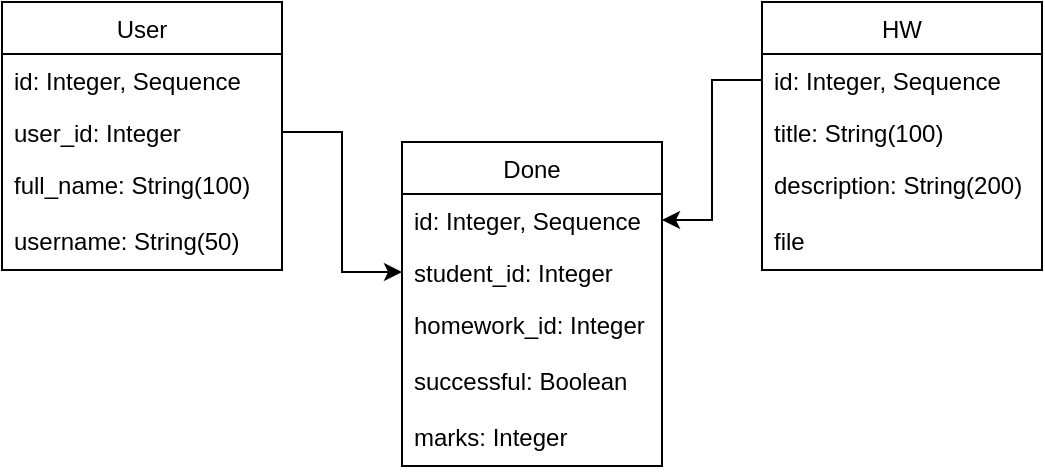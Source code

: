 <mxfile version="13.1.1" type="device"><diagram id="SRsH347r5aNN8QSTXPxD" name="Page-1"><mxGraphModel dx="652" dy="391" grid="1" gridSize="10" guides="1" tooltips="1" connect="1" arrows="1" fold="1" page="1" pageScale="1" pageWidth="827" pageHeight="1169" math="0" shadow="0"><root><mxCell id="0"/><mxCell id="1" parent="0"/><mxCell id="pe6nhHdrsJo41LHULGjr-24" style="edgeStyle=orthogonalEdgeStyle;rounded=0;orthogonalLoop=1;jettySize=auto;html=1;exitX=1;exitY=0.5;exitDx=0;exitDy=0;entryX=0;entryY=0.5;entryDx=0;entryDy=0;" edge="1" parent="1" source="pe6nhHdrsJo41LHULGjr-8" target="pe6nhHdrsJo41LHULGjr-19"><mxGeometry relative="1" as="geometry"/></mxCell><mxCell id="pe6nhHdrsJo41LHULGjr-6" value="User" style="swimlane;fontStyle=0;childLayout=stackLayout;horizontal=1;startSize=26;fillColor=none;horizontalStack=0;resizeParent=1;resizeParentMax=0;resizeLast=0;collapsible=1;marginBottom=0;" vertex="1" parent="1"><mxGeometry x="30" y="40" width="140" height="134" as="geometry"><mxRectangle x="40" y="70" width="60" height="26" as="alternateBounds"/></mxGeometry></mxCell><mxCell id="pe6nhHdrsJo41LHULGjr-7" value="id: Integer, Sequence" style="text;strokeColor=none;fillColor=none;align=left;verticalAlign=top;spacingLeft=4;spacingRight=4;overflow=hidden;rotatable=0;points=[[0,0.5],[1,0.5]];portConstraint=eastwest;" vertex="1" parent="pe6nhHdrsJo41LHULGjr-6"><mxGeometry y="26" width="140" height="26" as="geometry"/></mxCell><mxCell id="pe6nhHdrsJo41LHULGjr-8" value="user_id: Integer" style="text;strokeColor=none;fillColor=none;align=left;verticalAlign=top;spacingLeft=4;spacingRight=4;overflow=hidden;rotatable=0;points=[[0,0.5],[1,0.5]];portConstraint=eastwest;" vertex="1" parent="pe6nhHdrsJo41LHULGjr-6"><mxGeometry y="52" width="140" height="26" as="geometry"/></mxCell><mxCell id="pe6nhHdrsJo41LHULGjr-11" value="full_name: String(100)" style="text;strokeColor=none;fillColor=none;align=left;verticalAlign=top;spacingLeft=4;spacingRight=4;overflow=hidden;rotatable=0;points=[[0,0.5],[1,0.5]];portConstraint=eastwest;" vertex="1" parent="pe6nhHdrsJo41LHULGjr-6"><mxGeometry y="78" width="140" height="28" as="geometry"/></mxCell><mxCell id="pe6nhHdrsJo41LHULGjr-9" value="username: String(50)" style="text;strokeColor=none;fillColor=none;align=left;verticalAlign=top;spacingLeft=4;spacingRight=4;overflow=hidden;rotatable=0;points=[[0,0.5],[1,0.5]];portConstraint=eastwest;" vertex="1" parent="pe6nhHdrsJo41LHULGjr-6"><mxGeometry y="106" width="140" height="28" as="geometry"/></mxCell><mxCell id="pe6nhHdrsJo41LHULGjr-12" value="HW" style="swimlane;fontStyle=0;childLayout=stackLayout;horizontal=1;startSize=26;fillColor=none;horizontalStack=0;resizeParent=1;resizeParentMax=0;resizeLast=0;collapsible=1;marginBottom=0;" vertex="1" parent="1"><mxGeometry x="410" y="40" width="140" height="134" as="geometry"><mxRectangle x="40" y="70" width="60" height="26" as="alternateBounds"/></mxGeometry></mxCell><mxCell id="pe6nhHdrsJo41LHULGjr-13" value="id: Integer, Sequence" style="text;strokeColor=none;fillColor=none;align=left;verticalAlign=top;spacingLeft=4;spacingRight=4;overflow=hidden;rotatable=0;points=[[0,0.5],[1,0.5]];portConstraint=eastwest;" vertex="1" parent="pe6nhHdrsJo41LHULGjr-12"><mxGeometry y="26" width="140" height="26" as="geometry"/></mxCell><mxCell id="pe6nhHdrsJo41LHULGjr-14" value="title: String(100)" style="text;strokeColor=none;fillColor=none;align=left;verticalAlign=top;spacingLeft=4;spacingRight=4;overflow=hidden;rotatable=0;points=[[0,0.5],[1,0.5]];portConstraint=eastwest;" vertex="1" parent="pe6nhHdrsJo41LHULGjr-12"><mxGeometry y="52" width="140" height="26" as="geometry"/></mxCell><mxCell id="pe6nhHdrsJo41LHULGjr-15" value="description: String(200)" style="text;strokeColor=none;fillColor=none;align=left;verticalAlign=top;spacingLeft=4;spacingRight=4;overflow=hidden;rotatable=0;points=[[0,0.5],[1,0.5]];portConstraint=eastwest;" vertex="1" parent="pe6nhHdrsJo41LHULGjr-12"><mxGeometry y="78" width="140" height="28" as="geometry"/></mxCell><mxCell id="pe6nhHdrsJo41LHULGjr-16" value="file" style="text;strokeColor=none;fillColor=none;align=left;verticalAlign=top;spacingLeft=4;spacingRight=4;overflow=hidden;rotatable=0;points=[[0,0.5],[1,0.5]];portConstraint=eastwest;" vertex="1" parent="pe6nhHdrsJo41LHULGjr-12"><mxGeometry y="106" width="140" height="28" as="geometry"/></mxCell><mxCell id="pe6nhHdrsJo41LHULGjr-25" style="edgeStyle=orthogonalEdgeStyle;rounded=0;orthogonalLoop=1;jettySize=auto;html=1;exitX=0;exitY=0.5;exitDx=0;exitDy=0;entryX=1;entryY=0.5;entryDx=0;entryDy=0;" edge="1" parent="1" source="pe6nhHdrsJo41LHULGjr-13" target="pe6nhHdrsJo41LHULGjr-18"><mxGeometry relative="1" as="geometry"/></mxCell><mxCell id="pe6nhHdrsJo41LHULGjr-17" value="Done" style="swimlane;fontStyle=0;childLayout=stackLayout;horizontal=1;startSize=26;fillColor=none;horizontalStack=0;resizeParent=1;resizeParentMax=0;resizeLast=0;collapsible=1;marginBottom=0;" vertex="1" parent="1"><mxGeometry x="230" y="110" width="130" height="162" as="geometry"><mxRectangle x="40" y="70" width="60" height="26" as="alternateBounds"/></mxGeometry></mxCell><mxCell id="pe6nhHdrsJo41LHULGjr-18" value="id: Integer, Sequence" style="text;strokeColor=none;fillColor=none;align=left;verticalAlign=top;spacingLeft=4;spacingRight=4;overflow=hidden;rotatable=0;points=[[0,0.5],[1,0.5]];portConstraint=eastwest;" vertex="1" parent="pe6nhHdrsJo41LHULGjr-17"><mxGeometry y="26" width="130" height="26" as="geometry"/></mxCell><mxCell id="pe6nhHdrsJo41LHULGjr-19" value="student_id: Integer" style="text;strokeColor=none;fillColor=none;align=left;verticalAlign=top;spacingLeft=4;spacingRight=4;overflow=hidden;rotatable=0;points=[[0,0.5],[1,0.5]];portConstraint=eastwest;" vertex="1" parent="pe6nhHdrsJo41LHULGjr-17"><mxGeometry y="52" width="130" height="26" as="geometry"/></mxCell><mxCell id="pe6nhHdrsJo41LHULGjr-20" value="homework_id: Integer" style="text;strokeColor=none;fillColor=none;align=left;verticalAlign=top;spacingLeft=4;spacingRight=4;overflow=hidden;rotatable=0;points=[[0,0.5],[1,0.5]];portConstraint=eastwest;" vertex="1" parent="pe6nhHdrsJo41LHULGjr-17"><mxGeometry y="78" width="130" height="28" as="geometry"/></mxCell><mxCell id="pe6nhHdrsJo41LHULGjr-22" value="successful: Boolean" style="text;strokeColor=none;fillColor=none;align=left;verticalAlign=top;spacingLeft=4;spacingRight=4;overflow=hidden;rotatable=0;points=[[0,0.5],[1,0.5]];portConstraint=eastwest;" vertex="1" parent="pe6nhHdrsJo41LHULGjr-17"><mxGeometry y="106" width="130" height="28" as="geometry"/></mxCell><mxCell id="pe6nhHdrsJo41LHULGjr-21" value="marks: Integer" style="text;strokeColor=none;fillColor=none;align=left;verticalAlign=top;spacingLeft=4;spacingRight=4;overflow=hidden;rotatable=0;points=[[0,0.5],[1,0.5]];portConstraint=eastwest;" vertex="1" parent="pe6nhHdrsJo41LHULGjr-17"><mxGeometry y="134" width="130" height="28" as="geometry"/></mxCell></root></mxGraphModel></diagram></mxfile>